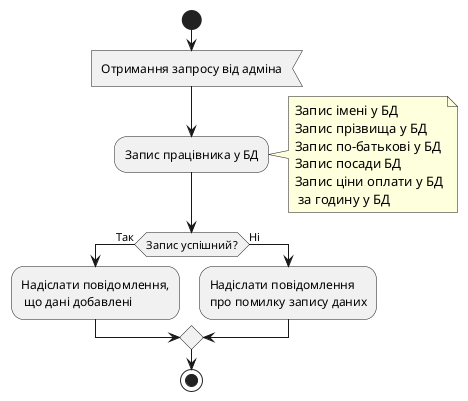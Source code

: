 @startuml add_payment_date
start 
    :Отримання запросу від адміна<
    :Запис працівника у БД;
    note right: Запис імені у БД\nЗапис прізвища у БД\nЗапис по-батькові у БД\nЗапис посади БД\nЗапис ціни оплати у БД\n за годину у БД
    if(Запис успішний?) then (Так)
     :Надіслати повідомлення,\n що дані добавлені;
     else (Ні)
     :Надіслати повідомлення\nпро помилку запису даних;
     endif
stop
@enduml

